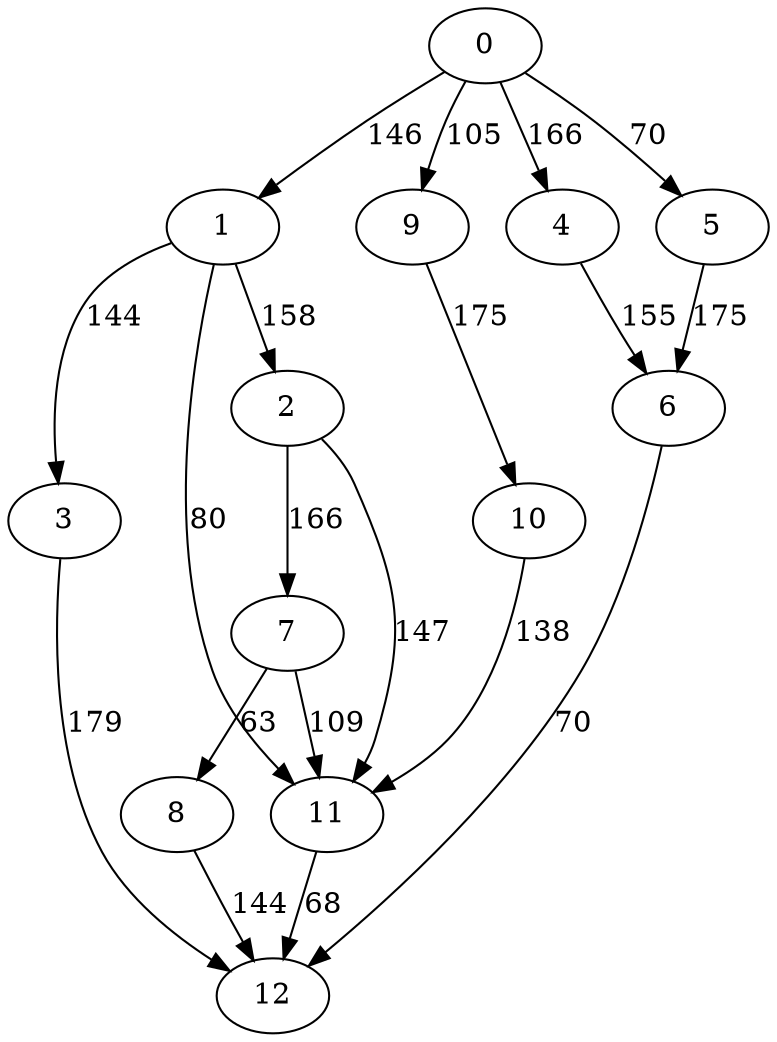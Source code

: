 digraph t20p3r7_2 {
0 -> 1 [ label = 146 ];
0 -> 4 [ label = 166 ];
0 -> 5 [ label = 70 ];
0 -> 9 [ label = 105 ];
1 -> 2 [ label = 158 ];
1 -> 3 [ label = 144 ];
1 -> 11 [ label = 80 ];
2 -> 7 [ label = 166 ];
2 -> 11 [ label = 147 ];
3 -> 12 [ label = 179 ];
4 -> 6 [ label = 155 ];
5 -> 6 [ label = 175 ];
6 -> 12 [ label = 70 ];
7 -> 8 [ label = 63 ];
7 -> 11 [ label = 109 ];
8 -> 12 [ label = 144 ];
9 -> 10 [ label = 175 ];
10 -> 11 [ label = 138 ];
11 -> 12 [ label = 68 ];
 }

